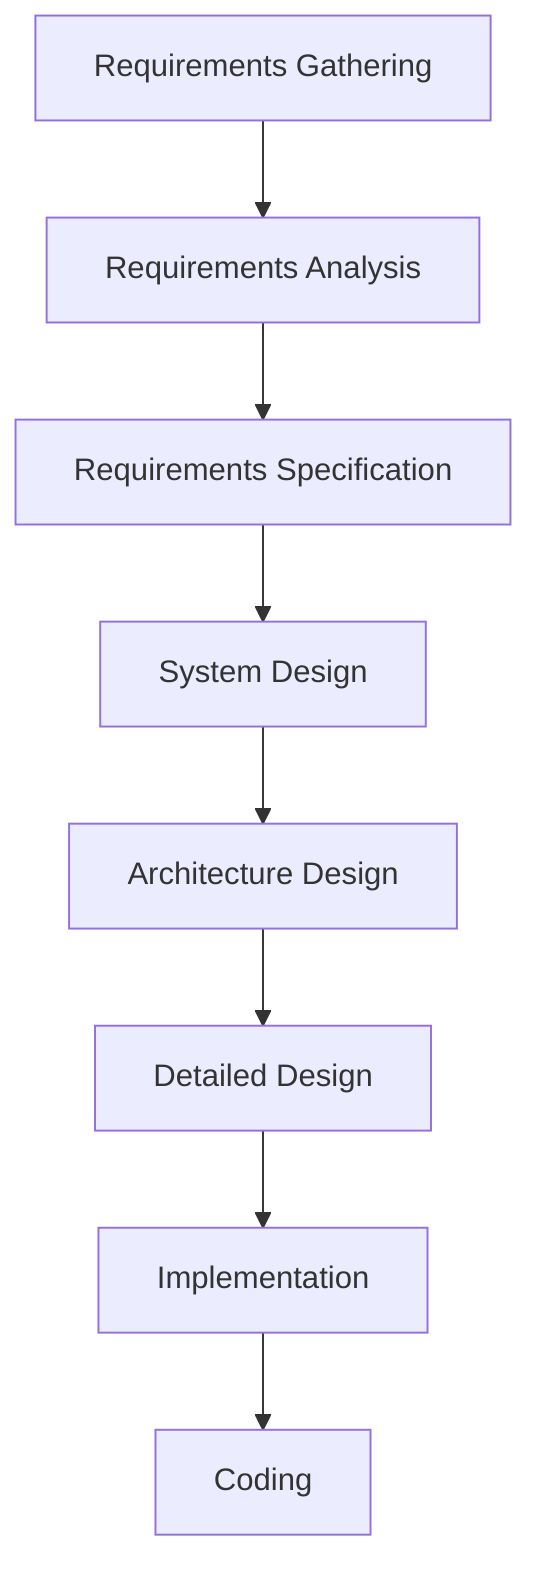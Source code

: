 flowchart TD
A[Requirements Gathering] --> A1[Requirements Analysis]
A1 --> A2[Requirements Specification]
A2 --> B[System Design]
B --> B1[Architecture Design]
B1 --> B2[Detailed Design]
B2 --> C[Implementation]
C --> C1[Coding]